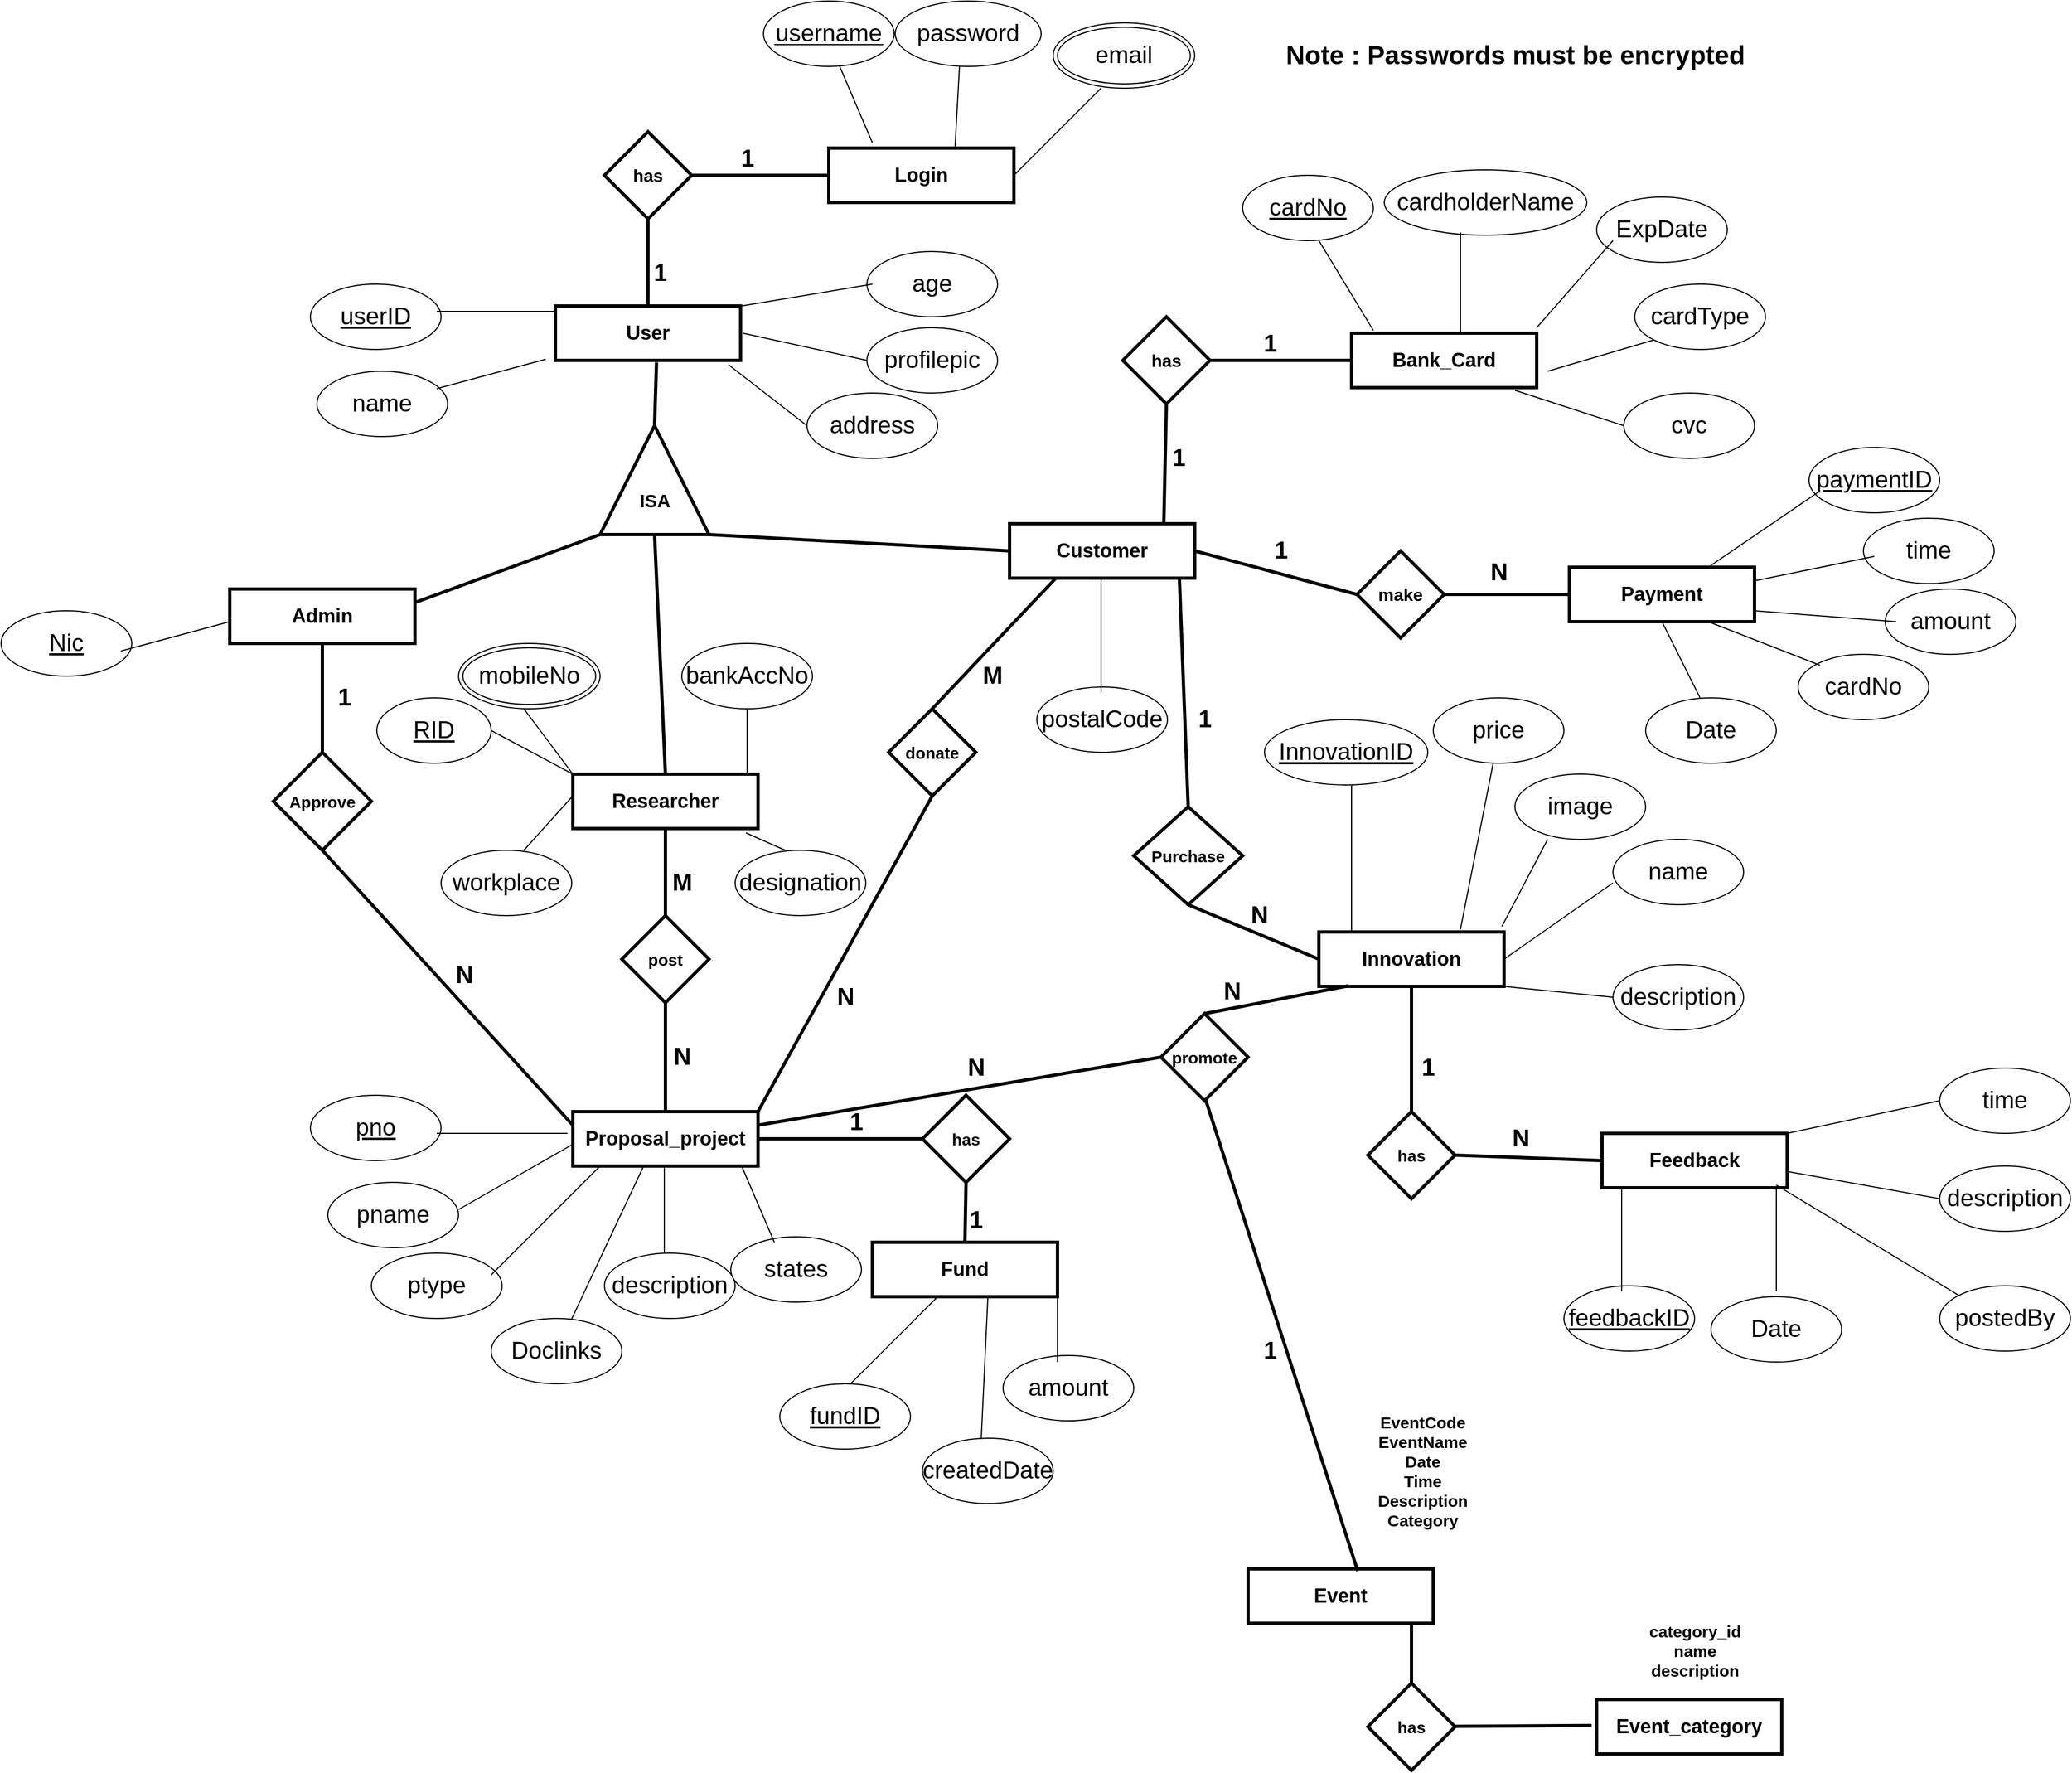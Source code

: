 <mxfile version="12.6.5" type="device"><diagram id="-uefdUEG903lTXg_dC0_" name="Page-1"><mxGraphModel dx="853" dy="493" grid="1" gridSize="10" guides="1" tooltips="1" connect="1" arrows="1" fold="1" page="1" pageScale="1" pageWidth="827" pageHeight="1169" math="0" shadow="0"><root><mxCell id="0"/><mxCell id="1" parent="0"/><mxCell id="AMcWIWnhej6gebZf9LP_-1" value="&lt;b&gt;&lt;font style=&quot;font-size: 18px&quot;&gt;Admin&lt;/font&gt;&lt;/b&gt;" style="rounded=0;whiteSpace=wrap;html=1;strokeWidth=3;" parent="1" vertex="1"><mxGeometry x="340" y="990" width="170" height="50" as="geometry"/></mxCell><mxCell id="AMcWIWnhej6gebZf9LP_-2" value="&lt;b&gt;&lt;font style=&quot;font-size: 18px&quot;&gt;Researcher&lt;/font&gt;&lt;/b&gt;" style="rounded=0;whiteSpace=wrap;html=1;strokeWidth=3;" parent="1" vertex="1"><mxGeometry x="655" y="1160" width="170" height="50" as="geometry"/></mxCell><mxCell id="AMcWIWnhej6gebZf9LP_-3" value="&lt;b&gt;&lt;font style=&quot;font-size: 18px&quot;&gt;Customer&lt;/font&gt;&lt;/b&gt;" style="rounded=0;whiteSpace=wrap;html=1;strokeWidth=3;" parent="1" vertex="1"><mxGeometry x="1056" y="930" width="170" height="50" as="geometry"/></mxCell><mxCell id="AMcWIWnhej6gebZf9LP_-4" value="&lt;b&gt;&lt;font style=&quot;font-size: 18px&quot;&gt;Payment&lt;/font&gt;&lt;/b&gt;" style="rounded=0;whiteSpace=wrap;html=1;strokeWidth=3;" parent="1" vertex="1"><mxGeometry x="1570" y="970" width="170" height="50" as="geometry"/></mxCell><mxCell id="AMcWIWnhej6gebZf9LP_-5" value="&lt;span style=&quot;font-size: 18px&quot;&gt;&lt;b&gt;Fund&lt;/b&gt;&lt;/span&gt;" style="rounded=0;whiteSpace=wrap;html=1;strokeWidth=3;" parent="1" vertex="1"><mxGeometry x="930" y="1590" width="170" height="50" as="geometry"/></mxCell><mxCell id="AMcWIWnhej6gebZf9LP_-6" value="&lt;span style=&quot;font-size: 18px&quot;&gt;&lt;b&gt;User&lt;/b&gt;&lt;/span&gt;" style="rounded=0;whiteSpace=wrap;html=1;strokeWidth=3;" parent="1" vertex="1"><mxGeometry x="639" y="730" width="170" height="50" as="geometry"/></mxCell><mxCell id="AMcWIWnhej6gebZf9LP_-7" value="&lt;span style=&quot;font-size: 18px&quot;&gt;&lt;b&gt;Login&lt;/b&gt;&lt;/span&gt;" style="rounded=0;whiteSpace=wrap;html=1;strokeWidth=3;" parent="1" vertex="1"><mxGeometry x="890" y="585" width="170" height="50" as="geometry"/></mxCell><mxCell id="AMcWIWnhej6gebZf9LP_-8" value="&lt;b&gt;&lt;font style=&quot;font-size: 18px&quot;&gt;Proposal_project&lt;/font&gt;&lt;/b&gt;" style="rounded=0;whiteSpace=wrap;html=1;strokeWidth=3;" parent="1" vertex="1"><mxGeometry x="655" y="1470" width="170" height="50" as="geometry"/></mxCell><mxCell id="AMcWIWnhej6gebZf9LP_-12" value="&lt;b&gt;&lt;font style=&quot;font-size: 18px&quot;&gt;Feedback&lt;/font&gt;&lt;/b&gt;" style="rounded=0;whiteSpace=wrap;html=1;strokeWidth=3;" parent="1" vertex="1"><mxGeometry x="1600" y="1490" width="170" height="50" as="geometry"/></mxCell><mxCell id="AMcWIWnhej6gebZf9LP_-13" value="&lt;span style=&quot;font-size: 18px&quot;&gt;&lt;b&gt;Bank_Card&lt;/b&gt;&lt;/span&gt;" style="rounded=0;whiteSpace=wrap;html=1;strokeWidth=3;" parent="1" vertex="1"><mxGeometry x="1370" y="755" width="170" height="50" as="geometry"/></mxCell><mxCell id="AMcWIWnhej6gebZf9LP_-15" value="" style="triangle;whiteSpace=wrap;html=1;strokeWidth=3;rotation=-90;" parent="1" vertex="1"><mxGeometry x="680" y="840" width="100" height="100" as="geometry"/></mxCell><mxCell id="AMcWIWnhej6gebZf9LP_-16" value="&lt;b&gt;&lt;font style=&quot;font-size: 17px&quot;&gt;ISA&lt;/font&gt;&lt;/b&gt;" style="text;html=1;align=center;verticalAlign=middle;resizable=0;points=[];autosize=1;" parent="1" vertex="1"><mxGeometry x="710" y="900" width="40" height="20" as="geometry"/></mxCell><mxCell id="AMcWIWnhej6gebZf9LP_-17" value="" style="endArrow=none;html=1;strokeWidth=3;entryX=0;entryY=0.5;entryDx=0;entryDy=0;exitX=0.5;exitY=0;exitDx=0;exitDy=0;" parent="1" source="AMcWIWnhej6gebZf9LP_-2" target="AMcWIWnhej6gebZf9LP_-15" edge="1"><mxGeometry width="50" height="50" relative="1" as="geometry"><mxPoint x="730" y="1030" as="sourcePoint"/><mxPoint x="750" y="960" as="targetPoint"/></mxGeometry></mxCell><mxCell id="AMcWIWnhej6gebZf9LP_-19" value="" style="endArrow=none;html=1;strokeWidth=3;exitX=1;exitY=0.25;exitDx=0;exitDy=0;" parent="1" source="AMcWIWnhej6gebZf9LP_-1" edge="1"><mxGeometry width="50" height="50" relative="1" as="geometry"><mxPoint x="630" y="990" as="sourcePoint"/><mxPoint x="680" y="940" as="targetPoint"/></mxGeometry></mxCell><mxCell id="AMcWIWnhej6gebZf9LP_-20" value="" style="endArrow=none;html=1;strokeWidth=3;entryX=0;entryY=0.5;entryDx=0;entryDy=0;" parent="1" target="AMcWIWnhej6gebZf9LP_-3" edge="1"><mxGeometry width="50" height="50" relative="1" as="geometry"><mxPoint x="780" y="940" as="sourcePoint"/><mxPoint x="830" y="930" as="targetPoint"/></mxGeometry></mxCell><mxCell id="AMcWIWnhej6gebZf9LP_-21" value="" style="endArrow=none;html=1;strokeWidth=3;entryX=0.546;entryY=1.036;entryDx=0;entryDy=0;entryPerimeter=0;exitX=1;exitY=0.5;exitDx=0;exitDy=0;" parent="1" source="AMcWIWnhej6gebZf9LP_-15" target="AMcWIWnhej6gebZf9LP_-6" edge="1"><mxGeometry width="50" height="50" relative="1" as="geometry"><mxPoint x="710" y="840" as="sourcePoint"/><mxPoint x="760" y="790" as="targetPoint"/></mxGeometry></mxCell><mxCell id="AMcWIWnhej6gebZf9LP_-22" value="&lt;b&gt;&lt;font style=&quot;font-size: 16px&quot;&gt;has&lt;/font&gt;&lt;/b&gt;" style="rhombus;whiteSpace=wrap;html=1;strokeWidth=3;" parent="1" vertex="1"><mxGeometry x="684" y="570" width="80" height="80" as="geometry"/></mxCell><mxCell id="AMcWIWnhej6gebZf9LP_-23" value="" style="endArrow=none;html=1;strokeWidth=3;entryX=0.5;entryY=1;entryDx=0;entryDy=0;exitX=0.5;exitY=0;exitDx=0;exitDy=0;" parent="1" source="AMcWIWnhej6gebZf9LP_-6" target="AMcWIWnhej6gebZf9LP_-22" edge="1"><mxGeometry width="50" height="50" relative="1" as="geometry"><mxPoint x="724" y="720" as="sourcePoint"/><mxPoint x="890" y="740" as="targetPoint"/></mxGeometry></mxCell><mxCell id="AMcWIWnhej6gebZf9LP_-24" value="" style="endArrow=none;html=1;strokeWidth=3;exitX=1;exitY=0.5;exitDx=0;exitDy=0;" parent="1" source="AMcWIWnhej6gebZf9LP_-22" target="AMcWIWnhej6gebZf9LP_-7" edge="1"><mxGeometry width="50" height="50" relative="1" as="geometry"><mxPoint x="1030" y="770" as="sourcePoint"/><mxPoint x="1080" y="720" as="targetPoint"/></mxGeometry></mxCell><mxCell id="AMcWIWnhej6gebZf9LP_-25" value="&lt;b&gt;&lt;font style=&quot;font-size: 15px&quot;&gt;post&lt;/font&gt;&lt;/b&gt;" style="rhombus;whiteSpace=wrap;html=1;strokeWidth=3;" parent="1" vertex="1"><mxGeometry x="700" y="1290" width="80" height="80" as="geometry"/></mxCell><mxCell id="AMcWIWnhej6gebZf9LP_-26" value="" style="endArrow=none;html=1;strokeWidth=3;entryX=0.5;entryY=1;entryDx=0;entryDy=0;exitX=0.5;exitY=0;exitDx=0;exitDy=0;" parent="1" source="AMcWIWnhej6gebZf9LP_-25" target="AMcWIWnhej6gebZf9LP_-2" edge="1"><mxGeometry width="50" height="50" relative="1" as="geometry"><mxPoint x="726" y="1165" as="sourcePoint"/><mxPoint x="776" y="1115" as="targetPoint"/></mxGeometry></mxCell><mxCell id="AMcWIWnhej6gebZf9LP_-27" value="" style="endArrow=none;html=1;strokeWidth=3;exitX=0.5;exitY=0;exitDx=0;exitDy=0;entryX=0.5;entryY=1;entryDx=0;entryDy=0;" parent="1" source="AMcWIWnhej6gebZf9LP_-8" target="AMcWIWnhej6gebZf9LP_-25" edge="1"><mxGeometry width="50" height="50" relative="1" as="geometry"><mxPoint x="976" y="1210" as="sourcePoint"/><mxPoint x="990" y="1290" as="targetPoint"/></mxGeometry></mxCell><mxCell id="AMcWIWnhej6gebZf9LP_-30" value="&lt;b&gt;&lt;font style=&quot;font-size: 15px&quot;&gt;Approve&lt;/font&gt;&lt;/b&gt;" style="rhombus;whiteSpace=wrap;html=1;strokeWidth=3;" parent="1" vertex="1"><mxGeometry x="380" y="1140" width="90" height="90" as="geometry"/></mxCell><mxCell id="AMcWIWnhej6gebZf9LP_-32" value="" style="endArrow=none;html=1;strokeWidth=3;entryX=0.5;entryY=1;entryDx=0;entryDy=0;exitX=0.5;exitY=0;exitDx=0;exitDy=0;" parent="1" source="AMcWIWnhej6gebZf9LP_-30" target="AMcWIWnhej6gebZf9LP_-1" edge="1"><mxGeometry width="50" height="50" relative="1" as="geometry"><mxPoint x="490" y="1080" as="sourcePoint"/><mxPoint x="540" y="1030" as="targetPoint"/></mxGeometry></mxCell><mxCell id="AMcWIWnhej6gebZf9LP_-34" value="&lt;b&gt;&lt;font style=&quot;font-size: 15px&quot;&gt;has&lt;/font&gt;&lt;/b&gt;" style="rhombus;whiteSpace=wrap;html=1;strokeWidth=3;" parent="1" vertex="1"><mxGeometry x="976" y="1455" width="80" height="80" as="geometry"/></mxCell><mxCell id="AMcWIWnhej6gebZf9LP_-35" value="" style="endArrow=none;html=1;strokeWidth=3;exitX=0;exitY=0.5;exitDx=0;exitDy=0;entryX=1;entryY=0.5;entryDx=0;entryDy=0;" parent="1" source="AMcWIWnhej6gebZf9LP_-34" target="AMcWIWnhej6gebZf9LP_-8" edge="1"><mxGeometry width="50" height="50" relative="1" as="geometry"><mxPoint x="965" y="1440" as="sourcePoint"/><mxPoint x="1015" y="1390" as="targetPoint"/></mxGeometry></mxCell><mxCell id="AMcWIWnhej6gebZf9LP_-36" value="" style="endArrow=none;html=1;strokeWidth=3;entryX=0.5;entryY=1;entryDx=0;entryDy=0;exitX=0.5;exitY=0;exitDx=0;exitDy=0;" parent="1" source="AMcWIWnhej6gebZf9LP_-5" target="AMcWIWnhej6gebZf9LP_-34" edge="1"><mxGeometry width="50" height="50" relative="1" as="geometry"><mxPoint x="985" y="1580" as="sourcePoint"/><mxPoint x="1035" y="1530" as="targetPoint"/></mxGeometry></mxCell><mxCell id="AMcWIWnhej6gebZf9LP_-40" value="&lt;b&gt;&lt;font style=&quot;font-size: 15px&quot;&gt;Purchase&lt;/font&gt;&lt;/b&gt;" style="rhombus;whiteSpace=wrap;html=1;strokeWidth=3;" parent="1" vertex="1"><mxGeometry x="1170" y="1190" width="100" height="90" as="geometry"/></mxCell><mxCell id="AMcWIWnhej6gebZf9LP_-42" value="" style="endArrow=none;html=1;strokeWidth=3;exitX=0.917;exitY=0.991;exitDx=0;exitDy=0;entryX=0.5;entryY=0;entryDx=0;entryDy=0;exitPerimeter=0;" parent="1" source="AMcWIWnhej6gebZf9LP_-3" target="AMcWIWnhej6gebZf9LP_-40" edge="1"><mxGeometry width="50" height="50" relative="1" as="geometry"><mxPoint x="1270" y="1130" as="sourcePoint"/><mxPoint x="1320" y="1080" as="targetPoint"/></mxGeometry></mxCell><mxCell id="AMcWIWnhej6gebZf9LP_-43" value="" style="endArrow=none;html=1;strokeWidth=3;entryX=0.5;entryY=1;entryDx=0;entryDy=0;exitX=0;exitY=0.5;exitDx=0;exitDy=0;" parent="1" source="AMcWIWnhej6gebZf9LP_-48" target="AMcWIWnhej6gebZf9LP_-40" edge="1"><mxGeometry width="50" height="50" relative="1" as="geometry"><mxPoint x="1420" y="1310" as="sourcePoint"/><mxPoint x="1300" y="1170" as="targetPoint"/></mxGeometry></mxCell><mxCell id="AMcWIWnhej6gebZf9LP_-44" value="&lt;b&gt;&lt;font style=&quot;font-size: 16px&quot;&gt;make&lt;/font&gt;&lt;/b&gt;" style="rhombus;whiteSpace=wrap;html=1;strokeWidth=3;" parent="1" vertex="1"><mxGeometry x="1375" y="955" width="80" height="80" as="geometry"/></mxCell><mxCell id="AMcWIWnhej6gebZf9LP_-45" value="" style="endArrow=none;html=1;strokeWidth=3;exitX=1;exitY=0.5;exitDx=0;exitDy=0;entryX=0;entryY=0.5;entryDx=0;entryDy=0;" parent="1" source="AMcWIWnhej6gebZf9LP_-3" target="AMcWIWnhej6gebZf9LP_-44" edge="1"><mxGeometry width="50" height="50" relative="1" as="geometry"><mxPoint x="1230" y="1020" as="sourcePoint"/><mxPoint x="1370" y="995" as="targetPoint"/></mxGeometry></mxCell><mxCell id="AMcWIWnhej6gebZf9LP_-46" value="" style="endArrow=none;html=1;strokeWidth=3;exitX=1;exitY=0.5;exitDx=0;exitDy=0;entryX=0;entryY=0.5;entryDx=0;entryDy=0;" parent="1" source="AMcWIWnhej6gebZf9LP_-44" target="AMcWIWnhej6gebZf9LP_-4" edge="1"><mxGeometry width="50" height="50" relative="1" as="geometry"><mxPoint x="1520" y="1020" as="sourcePoint"/><mxPoint x="1570" y="970" as="targetPoint"/></mxGeometry></mxCell><mxCell id="AMcWIWnhej6gebZf9LP_-48" value="&lt;b&gt;&lt;font style=&quot;font-size: 18px&quot;&gt;Innovation&lt;/font&gt;&lt;/b&gt;" style="rounded=0;whiteSpace=wrap;html=1;strokeWidth=3;" parent="1" vertex="1"><mxGeometry x="1340" y="1305" width="170" height="50" as="geometry"/></mxCell><mxCell id="AMcWIWnhej6gebZf9LP_-50" value="&lt;b&gt;&lt;font style=&quot;font-size: 15px&quot;&gt;donate&lt;/font&gt;&lt;/b&gt;" style="rhombus;whiteSpace=wrap;html=1;strokeWidth=3;" parent="1" vertex="1"><mxGeometry x="945" y="1100" width="80" height="80" as="geometry"/></mxCell><mxCell id="AMcWIWnhej6gebZf9LP_-51" value="" style="endArrow=none;html=1;strokeWidth=3;exitX=0.5;exitY=0;exitDx=0;exitDy=0;entryX=0.25;entryY=1;entryDx=0;entryDy=0;" parent="1" source="AMcWIWnhej6gebZf9LP_-50" target="AMcWIWnhej6gebZf9LP_-3" edge="1"><mxGeometry width="50" height="50" relative="1" as="geometry"><mxPoint x="1030" y="1060" as="sourcePoint"/><mxPoint x="1080" y="1010" as="targetPoint"/></mxGeometry></mxCell><mxCell id="AMcWIWnhej6gebZf9LP_-52" value="" style="endArrow=none;html=1;strokeWidth=3;exitX=0.5;exitY=1;exitDx=0;exitDy=0;entryX=0;entryY=0.25;entryDx=0;entryDy=0;" parent="1" source="AMcWIWnhej6gebZf9LP_-30" target="AMcWIWnhej6gebZf9LP_-8" edge="1"><mxGeometry width="50" height="50" relative="1" as="geometry"><mxPoint x="480" y="1480" as="sourcePoint"/><mxPoint x="530" y="1430" as="targetPoint"/></mxGeometry></mxCell><mxCell id="AMcWIWnhej6gebZf9LP_-53" value="" style="endArrow=none;html=1;strokeWidth=3;entryX=0.5;entryY=1;entryDx=0;entryDy=0;exitX=1;exitY=0;exitDx=0;exitDy=0;" parent="1" source="AMcWIWnhej6gebZf9LP_-8" target="AMcWIWnhej6gebZf9LP_-50" edge="1"><mxGeometry width="50" height="50" relative="1" as="geometry"><mxPoint x="920" y="1340" as="sourcePoint"/><mxPoint x="970" y="1290" as="targetPoint"/></mxGeometry></mxCell><mxCell id="AMcWIWnhej6gebZf9LP_-54" value="&lt;b&gt;&lt;font style=&quot;font-size: 15px&quot;&gt;has&lt;/font&gt;&lt;/b&gt;" style="rhombus;whiteSpace=wrap;html=1;strokeWidth=3;" parent="1" vertex="1"><mxGeometry x="1385" y="1470" width="80" height="80" as="geometry"/></mxCell><mxCell id="AMcWIWnhej6gebZf9LP_-55" value="" style="endArrow=none;html=1;strokeWidth=3;entryX=0.5;entryY=1;entryDx=0;entryDy=0;exitX=0.5;exitY=0;exitDx=0;exitDy=0;" parent="1" source="AMcWIWnhej6gebZf9LP_-54" target="AMcWIWnhej6gebZf9LP_-48" edge="1"><mxGeometry width="50" height="50" relative="1" as="geometry"><mxPoint x="1370" y="1450" as="sourcePoint"/><mxPoint x="1420" y="1400" as="targetPoint"/></mxGeometry></mxCell><mxCell id="AMcWIWnhej6gebZf9LP_-56" value="" style="endArrow=none;html=1;strokeWidth=3;exitX=1;exitY=0.5;exitDx=0;exitDy=0;entryX=0;entryY=0.5;entryDx=0;entryDy=0;" parent="1" source="AMcWIWnhej6gebZf9LP_-54" target="AMcWIWnhej6gebZf9LP_-12" edge="1"><mxGeometry width="50" height="50" relative="1" as="geometry"><mxPoint x="1520" y="1530" as="sourcePoint"/><mxPoint x="1570" y="1480" as="targetPoint"/></mxGeometry></mxCell><mxCell id="AMcWIWnhej6gebZf9LP_-57" value="&lt;b&gt;&lt;font style=&quot;font-size: 16px&quot;&gt;has&lt;/font&gt;&lt;/b&gt;" style="rhombus;whiteSpace=wrap;html=1;strokeWidth=3;" parent="1" vertex="1"><mxGeometry x="1160" y="740" width="80" height="80" as="geometry"/></mxCell><mxCell id="AMcWIWnhej6gebZf9LP_-58" value="" style="endArrow=none;html=1;strokeWidth=3;exitX=0.833;exitY=-0.017;exitDx=0;exitDy=0;entryX=0.5;entryY=1;entryDx=0;entryDy=0;exitPerimeter=0;" parent="1" source="AMcWIWnhej6gebZf9LP_-3" target="AMcWIWnhej6gebZf9LP_-57" edge="1"><mxGeometry width="50" height="50" relative="1" as="geometry"><mxPoint x="1230" y="890" as="sourcePoint"/><mxPoint x="1290" y="830" as="targetPoint"/></mxGeometry></mxCell><mxCell id="AMcWIWnhej6gebZf9LP_-59" value="" style="endArrow=none;html=1;strokeWidth=3;exitX=1;exitY=0.5;exitDx=0;exitDy=0;entryX=0;entryY=0.5;entryDx=0;entryDy=0;" parent="1" source="AMcWIWnhej6gebZf9LP_-57" target="AMcWIWnhej6gebZf9LP_-13" edge="1"><mxGeometry width="50" height="50" relative="1" as="geometry"><mxPoint x="1330" y="790" as="sourcePoint"/><mxPoint x="1380" y="740" as="targetPoint"/></mxGeometry></mxCell><mxCell id="AMcWIWnhej6gebZf9LP_-63" value="&lt;b&gt;&lt;font style=&quot;font-size: 22px&quot;&gt;M&lt;/font&gt;&lt;/b&gt;" style="text;html=1;align=center;verticalAlign=middle;resizable=0;points=[];autosize=1;" parent="1" vertex="1"><mxGeometry x="740" y="1250" width="30" height="20" as="geometry"/></mxCell><mxCell id="AMcWIWnhej6gebZf9LP_-64" value="&lt;b&gt;&lt;font style=&quot;font-size: 22px&quot;&gt;N&lt;/font&gt;&lt;/b&gt;" style="text;html=1;align=center;verticalAlign=middle;resizable=0;points=[];autosize=1;" parent="1" vertex="1"><mxGeometry x="740" y="1410" width="30" height="20" as="geometry"/></mxCell><mxCell id="AMcWIWnhej6gebZf9LP_-65" value="&lt;b&gt;&lt;font style=&quot;font-size: 22px&quot;&gt;N&lt;/font&gt;&lt;/b&gt;" style="text;html=1;align=center;verticalAlign=middle;resizable=0;points=[];autosize=1;" parent="1" vertex="1"><mxGeometry x="890" y="1355" width="30" height="20" as="geometry"/></mxCell><mxCell id="AMcWIWnhej6gebZf9LP_-66" value="&lt;b&gt;&lt;font style=&quot;font-size: 22px&quot;&gt;M&lt;/font&gt;&lt;/b&gt;" style="text;html=1;align=center;verticalAlign=middle;resizable=0;points=[];autosize=1;" parent="1" vertex="1"><mxGeometry x="1025" y="1060" width="30" height="20" as="geometry"/></mxCell><mxCell id="AMcWIWnhej6gebZf9LP_-67" value="&lt;b&gt;&lt;font style=&quot;font-size: 22px&quot;&gt;1&lt;/font&gt;&lt;/b&gt;" style="text;html=1;align=center;verticalAlign=middle;resizable=0;points=[];autosize=1;" parent="1" vertex="1"><mxGeometry x="900" y="1470" width="30" height="20" as="geometry"/></mxCell><mxCell id="AMcWIWnhej6gebZf9LP_-68" value="&lt;b&gt;&lt;font style=&quot;font-size: 22px&quot;&gt;1&lt;/font&gt;&lt;/b&gt;" style="text;html=1;align=center;verticalAlign=middle;resizable=0;points=[];autosize=1;" parent="1" vertex="1"><mxGeometry x="1010" y="1560" width="30" height="20" as="geometry"/></mxCell><mxCell id="AMcWIWnhej6gebZf9LP_-69" value="&lt;b&gt;&lt;font style=&quot;font-size: 22px&quot;&gt;1&lt;/font&gt;&lt;/b&gt;" style="text;html=1;align=center;verticalAlign=middle;resizable=0;points=[];autosize=1;" parent="1" vertex="1"><mxGeometry x="1220" y="1100" width="30" height="20" as="geometry"/></mxCell><mxCell id="AMcWIWnhej6gebZf9LP_-70" value="&lt;b&gt;&lt;font style=&quot;font-size: 22px&quot;&gt;N&lt;/font&gt;&lt;/b&gt;" style="text;html=1;align=center;verticalAlign=middle;resizable=0;points=[];autosize=1;" parent="1" vertex="1"><mxGeometry x="1270" y="1280" width="30" height="20" as="geometry"/></mxCell><mxCell id="AMcWIWnhej6gebZf9LP_-73" value="&lt;b&gt;&lt;font style=&quot;font-size: 22px&quot;&gt;1&lt;/font&gt;&lt;/b&gt;" style="text;html=1;align=center;verticalAlign=middle;resizable=0;points=[];autosize=1;" parent="1" vertex="1"><mxGeometry x="1425" y="1420" width="30" height="20" as="geometry"/></mxCell><mxCell id="AMcWIWnhej6gebZf9LP_-75" value="&lt;b&gt;&lt;font style=&quot;font-size: 22px&quot;&gt;N&lt;/font&gt;&lt;/b&gt;" style="text;html=1;align=center;verticalAlign=middle;resizable=0;points=[];autosize=1;" parent="1" vertex="1"><mxGeometry x="1510" y="1485" width="30" height="20" as="geometry"/></mxCell><mxCell id="AMcWIWnhej6gebZf9LP_-77" value="&lt;b&gt;&lt;font style=&quot;font-size: 22px&quot;&gt;1&lt;/font&gt;&lt;/b&gt;" style="text;html=1;align=center;verticalAlign=middle;resizable=0;points=[];autosize=1;" parent="1" vertex="1"><mxGeometry x="1290" y="945" width="30" height="20" as="geometry"/></mxCell><mxCell id="AMcWIWnhej6gebZf9LP_-79" value="&lt;b&gt;&lt;font style=&quot;font-size: 22px&quot;&gt;N&lt;/font&gt;&lt;/b&gt;" style="text;html=1;align=center;verticalAlign=middle;resizable=0;points=[];autosize=1;" parent="1" vertex="1"><mxGeometry x="1490" y="965" width="30" height="20" as="geometry"/></mxCell><mxCell id="AMcWIWnhej6gebZf9LP_-80" value="&lt;b&gt;&lt;font style=&quot;font-size: 22px&quot;&gt;1&lt;/font&gt;&lt;/b&gt;" style="text;html=1;align=center;verticalAlign=middle;resizable=0;points=[];autosize=1;" parent="1" vertex="1"><mxGeometry x="720" y="690" width="30" height="20" as="geometry"/></mxCell><mxCell id="AMcWIWnhej6gebZf9LP_-82" value="&lt;b&gt;&lt;font style=&quot;font-size: 22px&quot;&gt;1&lt;/font&gt;&lt;/b&gt;" style="text;html=1;align=center;verticalAlign=middle;resizable=0;points=[];autosize=1;" parent="1" vertex="1"><mxGeometry x="800" y="585" width="30" height="20" as="geometry"/></mxCell><mxCell id="AMcWIWnhej6gebZf9LP_-83" value="&lt;b&gt;&lt;font style=&quot;font-size: 22px&quot;&gt;1&lt;/font&gt;&lt;/b&gt;" style="text;html=1;align=center;verticalAlign=middle;resizable=0;points=[];autosize=1;" parent="1" vertex="1"><mxGeometry x="1196" y="860" width="30" height="20" as="geometry"/></mxCell><mxCell id="AMcWIWnhej6gebZf9LP_-84" value="&lt;b&gt;&lt;font style=&quot;font-size: 22px&quot;&gt;1&lt;/font&gt;&lt;/b&gt;" style="text;html=1;align=center;verticalAlign=middle;resizable=0;points=[];autosize=1;" parent="1" vertex="1"><mxGeometry x="1280" y="755" width="30" height="20" as="geometry"/></mxCell><mxCell id="AMcWIWnhej6gebZf9LP_-85" value="&lt;b&gt;&lt;font style=&quot;font-size: 22px&quot;&gt;1&lt;/font&gt;&lt;/b&gt;" style="text;html=1;align=center;verticalAlign=middle;resizable=0;points=[];autosize=1;" parent="1" vertex="1"><mxGeometry x="430" y="1080" width="30" height="20" as="geometry"/></mxCell><mxCell id="AMcWIWnhej6gebZf9LP_-87" value="&lt;b&gt;&lt;font style=&quot;font-size: 22px&quot;&gt;N&lt;/font&gt;&lt;/b&gt;" style="text;html=1;align=center;verticalAlign=middle;resizable=0;points=[];autosize=1;" parent="1" vertex="1"><mxGeometry x="540" y="1335" width="30" height="20" as="geometry"/></mxCell><mxCell id="z3CwMstTj98qo6r69FeD-1" value="&lt;b&gt;&lt;font style=&quot;font-size: 24px&quot;&gt;Note : Passwords must be encrypted&lt;/font&gt;&lt;/b&gt;" style="text;html=1;align=center;verticalAlign=middle;resizable=0;points=[];autosize=1;" parent="1" vertex="1"><mxGeometry x="1300" y="490" width="440" height="20" as="geometry"/></mxCell><mxCell id="kryncJh5Fpd2JhN3XMCy-2" value="&lt;font style=&quot;font-size: 22px&quot;&gt;username&lt;/font&gt;" style="ellipse;whiteSpace=wrap;html=1;" parent="1" vertex="1"><mxGeometry x="830" y="450" width="120" height="60" as="geometry"/></mxCell><mxCell id="kryncJh5Fpd2JhN3XMCy-4" value="&lt;font style=&quot;font-size: 22px&quot;&gt;password&lt;/font&gt;" style="ellipse;whiteSpace=wrap;html=1;direction=south;" parent="1" vertex="1"><mxGeometry x="951" y="450" width="134" height="60" as="geometry"/></mxCell><mxCell id="kryncJh5Fpd2JhN3XMCy-6" value="&lt;font style=&quot;font-size: 22px&quot;&gt;email&lt;/font&gt;" style="ellipse;shape=doubleEllipse;whiteSpace=wrap;html=1;" parent="1" vertex="1"><mxGeometry x="1096" y="470" width="130" height="60" as="geometry"/></mxCell><mxCell id="kryncJh5Fpd2JhN3XMCy-7" value="" style="endArrow=none;html=1;" parent="1" edge="1"><mxGeometry width="50" height="50" relative="1" as="geometry"><mxPoint x="1060" y="610" as="sourcePoint"/><mxPoint x="1140" y="530" as="targetPoint"/></mxGeometry></mxCell><mxCell id="kryncJh5Fpd2JhN3XMCy-8" value="" style="endArrow=none;html=1;exitX=0.682;exitY=-0.02;exitDx=0;exitDy=0;exitPerimeter=0;" parent="1" source="AMcWIWnhej6gebZf9LP_-7" edge="1"><mxGeometry width="50" height="50" relative="1" as="geometry"><mxPoint x="990" y="585" as="sourcePoint"/><mxPoint x="1010" y="510" as="targetPoint"/></mxGeometry></mxCell><mxCell id="kryncJh5Fpd2JhN3XMCy-9" value="" style="endArrow=none;html=1;" parent="1" edge="1"><mxGeometry width="50" height="50" relative="1" as="geometry"><mxPoint x="930" y="580" as="sourcePoint"/><mxPoint x="900" y="510" as="targetPoint"/></mxGeometry></mxCell><mxCell id="kryncJh5Fpd2JhN3XMCy-10" value="&lt;font style=&quot;font-size: 22px&quot;&gt;&lt;u&gt;cardNo&lt;/u&gt;&lt;/font&gt;" style="ellipse;whiteSpace=wrap;html=1;" parent="1" vertex="1"><mxGeometry x="1270" y="610" width="120" height="60" as="geometry"/></mxCell><mxCell id="kryncJh5Fpd2JhN3XMCy-11" value="&lt;font style=&quot;font-size: 22px&quot;&gt;cardholderName&lt;/font&gt;" style="ellipse;whiteSpace=wrap;html=1;" parent="1" vertex="1"><mxGeometry x="1400" y="605" width="186" height="60" as="geometry"/></mxCell><mxCell id="kryncJh5Fpd2JhN3XMCy-12" value="&lt;font style=&quot;font-size: 22px&quot;&gt;cardType&lt;/font&gt;" style="ellipse;whiteSpace=wrap;html=1;" parent="1" vertex="1"><mxGeometry x="1630" y="710" width="120" height="60" as="geometry"/></mxCell><mxCell id="kryncJh5Fpd2JhN3XMCy-13" value="&lt;font style=&quot;font-size: 22px&quot;&gt;cvc&lt;/font&gt;" style="ellipse;whiteSpace=wrap;html=1;" parent="1" vertex="1"><mxGeometry x="1620" y="810" width="120" height="60" as="geometry"/></mxCell><mxCell id="kryncJh5Fpd2JhN3XMCy-14" value="&lt;font style=&quot;font-size: 22px&quot;&gt;ExpDate&lt;/font&gt;" style="ellipse;whiteSpace=wrap;html=1;" parent="1" vertex="1"><mxGeometry x="1595" y="630" width="120" height="60" as="geometry"/></mxCell><mxCell id="kryncJh5Fpd2JhN3XMCy-15" value="" style="endArrow=none;html=1;" parent="1" edge="1"><mxGeometry width="50" height="50" relative="1" as="geometry"><mxPoint x="1390" y="752.5" as="sourcePoint"/><mxPoint x="1340" y="670" as="targetPoint"/></mxGeometry></mxCell><mxCell id="kryncJh5Fpd2JhN3XMCy-17" value="" style="endArrow=none;html=1;" parent="1" edge="1"><mxGeometry width="50" height="50" relative="1" as="geometry"><mxPoint x="1470" y="755" as="sourcePoint"/><mxPoint x="1470" y="662.5" as="targetPoint"/></mxGeometry></mxCell><mxCell id="kryncJh5Fpd2JhN3XMCy-18" value="" style="endArrow=none;html=1;exitX=0;exitY=0.5;exitDx=0;exitDy=0;" parent="1" source="kryncJh5Fpd2JhN3XMCy-13" edge="1"><mxGeometry width="50" height="50" relative="1" as="geometry"><mxPoint x="1520" y="900" as="sourcePoint"/><mxPoint x="1520" y="807.5" as="targetPoint"/></mxGeometry></mxCell><mxCell id="kryncJh5Fpd2JhN3XMCy-19" value="" style="endArrow=none;html=1;entryX=0;entryY=1;entryDx=0;entryDy=0;" parent="1" target="kryncJh5Fpd2JhN3XMCy-12" edge="1"><mxGeometry width="50" height="50" relative="1" as="geometry"><mxPoint x="1550" y="790" as="sourcePoint"/><mxPoint x="1620" y="810" as="targetPoint"/></mxGeometry></mxCell><mxCell id="kryncJh5Fpd2JhN3XMCy-21" value="" style="endArrow=none;html=1;" parent="1" edge="1"><mxGeometry width="50" height="50" relative="1" as="geometry"><mxPoint x="1540" y="750" as="sourcePoint"/><mxPoint x="1610" y="670" as="targetPoint"/></mxGeometry></mxCell><mxCell id="kryncJh5Fpd2JhN3XMCy-22" value="" style="endArrow=none;html=1;" parent="1" edge="1"><mxGeometry width="50" height="50" relative="1" as="geometry"><mxPoint x="840" y="490" as="sourcePoint"/><mxPoint x="940" y="490" as="targetPoint"/></mxGeometry></mxCell><mxCell id="kryncJh5Fpd2JhN3XMCy-25" value="&lt;font style=&quot;font-size: 22px&quot;&gt;&lt;u&gt;paymentID&lt;/u&gt;&lt;/font&gt;" style="ellipse;whiteSpace=wrap;html=1;" parent="1" vertex="1"><mxGeometry x="1790" y="860" width="120" height="60" as="geometry"/></mxCell><mxCell id="kryncJh5Fpd2JhN3XMCy-26" value="&lt;font style=&quot;font-size: 22px&quot;&gt;amount&lt;/font&gt;" style="ellipse;whiteSpace=wrap;html=1;" parent="1" vertex="1"><mxGeometry x="1860" y="990" width="120" height="60" as="geometry"/></mxCell><mxCell id="kryncJh5Fpd2JhN3XMCy-27" value="&lt;font style=&quot;font-size: 22px&quot;&gt;time&lt;/font&gt;" style="ellipse;whiteSpace=wrap;html=1;" parent="1" vertex="1"><mxGeometry x="1840" y="925" width="120" height="60" as="geometry"/></mxCell><mxCell id="kryncJh5Fpd2JhN3XMCy-28" value="&lt;font style=&quot;font-size: 22px&quot;&gt;Date&lt;/font&gt;" style="ellipse;whiteSpace=wrap;html=1;" parent="1" vertex="1"><mxGeometry x="1640" y="1090" width="120" height="60" as="geometry"/></mxCell><mxCell id="kryncJh5Fpd2JhN3XMCy-29" value="&lt;font style=&quot;font-size: 22px&quot;&gt;cardNo&lt;/font&gt;" style="ellipse;whiteSpace=wrap;html=1;" parent="1" vertex="1"><mxGeometry x="1780" y="1050" width="120" height="60" as="geometry"/></mxCell><mxCell id="kryncJh5Fpd2JhN3XMCy-30" value="" style="endArrow=none;html=1;exitX=0.75;exitY=0;exitDx=0;exitDy=0;" parent="1" source="AMcWIWnhej6gebZf9LP_-4" edge="1"><mxGeometry width="50" height="50" relative="1" as="geometry"><mxPoint x="1840" y="1001.25" as="sourcePoint"/><mxPoint x="1800" y="900" as="targetPoint"/></mxGeometry></mxCell><mxCell id="kryncJh5Fpd2JhN3XMCy-31" value="" style="endArrow=none;html=1;exitX=1;exitY=0.25;exitDx=0;exitDy=0;" parent="1" source="AMcWIWnhej6gebZf9LP_-4" edge="1"><mxGeometry width="50" height="50" relative="1" as="geometry"><mxPoint x="1760" y="1002.5" as="sourcePoint"/><mxPoint x="1850" y="960" as="targetPoint"/></mxGeometry></mxCell><mxCell id="kryncJh5Fpd2JhN3XMCy-32" value="" style="endArrow=none;html=1;exitX=1;exitY=0.8;exitDx=0;exitDy=0;exitPerimeter=0;" parent="1" source="AMcWIWnhej6gebZf9LP_-4" edge="1"><mxGeometry width="50" height="50" relative="1" as="geometry"><mxPoint x="1750" y="1020" as="sourcePoint"/><mxPoint x="1870" y="1020" as="targetPoint"/></mxGeometry></mxCell><mxCell id="kryncJh5Fpd2JhN3XMCy-33" value="" style="endArrow=none;html=1;exitX=0.75;exitY=1;exitDx=0;exitDy=0;" parent="1" source="AMcWIWnhej6gebZf9LP_-4" edge="1"><mxGeometry width="50" height="50" relative="1" as="geometry"><mxPoint x="1730" y="1050" as="sourcePoint"/><mxPoint x="1800" y="1060" as="targetPoint"/></mxGeometry></mxCell><mxCell id="kryncJh5Fpd2JhN3XMCy-34" value="" style="endArrow=none;html=1;exitX=0.5;exitY=1;exitDx=0;exitDy=0;" parent="1" source="AMcWIWnhej6gebZf9LP_-4" edge="1"><mxGeometry width="50" height="50" relative="1" as="geometry"><mxPoint x="1640" y="1075" as="sourcePoint"/><mxPoint x="1690" y="1090" as="targetPoint"/></mxGeometry></mxCell><mxCell id="kryncJh5Fpd2JhN3XMCy-35" value="&lt;font style=&quot;font-size: 22px&quot;&gt;&lt;u&gt;userID&lt;/u&gt;&lt;/font&gt;" style="ellipse;whiteSpace=wrap;html=1;" parent="1" vertex="1"><mxGeometry x="414" y="710" width="120" height="60" as="geometry"/></mxCell><mxCell id="kryncJh5Fpd2JhN3XMCy-36" value="&lt;font style=&quot;font-size: 22px&quot;&gt;name&lt;/font&gt;" style="ellipse;whiteSpace=wrap;html=1;" parent="1" vertex="1"><mxGeometry x="420" y="790" width="120" height="60" as="geometry"/></mxCell><mxCell id="kryncJh5Fpd2JhN3XMCy-37" value="&lt;font style=&quot;font-size: 22px&quot;&gt;age&lt;/font&gt;" style="ellipse;whiteSpace=wrap;html=1;" parent="1" vertex="1"><mxGeometry x="925" y="680" width="120" height="60" as="geometry"/></mxCell><mxCell id="kryncJh5Fpd2JhN3XMCy-38" value="&lt;font style=&quot;font-size: 22px&quot;&gt;profilepic&lt;/font&gt;" style="ellipse;whiteSpace=wrap;html=1;" parent="1" vertex="1"><mxGeometry x="925" y="750" width="120" height="60" as="geometry"/></mxCell><mxCell id="kryncJh5Fpd2JhN3XMCy-39" value="&lt;font style=&quot;font-size: 22px&quot;&gt;address&lt;/font&gt;" style="ellipse;whiteSpace=wrap;html=1;" parent="1" vertex="1"><mxGeometry x="870" y="810" width="120" height="60" as="geometry"/></mxCell><mxCell id="kryncJh5Fpd2JhN3XMCy-42" value="" style="endArrow=none;html=1;" parent="1" edge="1"><mxGeometry width="50" height="50" relative="1" as="geometry"><mxPoint x="530" y="735" as="sourcePoint"/><mxPoint x="639" y="735" as="targetPoint"/></mxGeometry></mxCell><mxCell id="kryncJh5Fpd2JhN3XMCy-43" value="" style="endArrow=none;html=1;" parent="1" edge="1"><mxGeometry width="50" height="50" relative="1" as="geometry"><mxPoint x="530" y="806" as="sourcePoint"/><mxPoint x="630" y="779" as="targetPoint"/></mxGeometry></mxCell><mxCell id="kryncJh5Fpd2JhN3XMCy-44" value="" style="endArrow=none;html=1;" parent="1" edge="1"><mxGeometry width="50" height="50" relative="1" as="geometry"><mxPoint x="810" y="730" as="sourcePoint"/><mxPoint x="930" y="710" as="targetPoint"/></mxGeometry></mxCell><mxCell id="kryncJh5Fpd2JhN3XMCy-45" value="" style="endArrow=none;html=1;entryX=0;entryY=0.5;entryDx=0;entryDy=0;" parent="1" target="kryncJh5Fpd2JhN3XMCy-38" edge="1"><mxGeometry width="50" height="50" relative="1" as="geometry"><mxPoint x="811" y="755" as="sourcePoint"/><mxPoint x="920" y="755" as="targetPoint"/></mxGeometry></mxCell><mxCell id="kryncJh5Fpd2JhN3XMCy-46" value="" style="endArrow=none;html=1;exitX=0.935;exitY=1.08;exitDx=0;exitDy=0;exitPerimeter=0;entryX=0;entryY=0.5;entryDx=0;entryDy=0;" parent="1" source="AMcWIWnhej6gebZf9LP_-6" target="kryncJh5Fpd2JhN3XMCy-39" edge="1"><mxGeometry width="50" height="50" relative="1" as="geometry"><mxPoint x="809" y="800" as="sourcePoint"/><mxPoint x="860" y="820" as="targetPoint"/></mxGeometry></mxCell><mxCell id="kryncJh5Fpd2JhN3XMCy-47" value="&lt;span style=&quot;font-size: 22px&quot;&gt;&lt;u&gt;Nic&lt;/u&gt;&lt;/span&gt;" style="ellipse;whiteSpace=wrap;html=1;" parent="1" vertex="1"><mxGeometry x="130" y="1010" width="120" height="60" as="geometry"/></mxCell><mxCell id="kryncJh5Fpd2JhN3XMCy-48" value="" style="endArrow=none;html=1;" parent="1" edge="1"><mxGeometry width="50" height="50" relative="1" as="geometry"><mxPoint x="240" y="1047" as="sourcePoint"/><mxPoint x="340" y="1020" as="targetPoint"/></mxGeometry></mxCell><mxCell id="kryncJh5Fpd2JhN3XMCy-49" value="&lt;span style=&quot;font-size: 22px&quot;&gt;&lt;u&gt;pno&lt;/u&gt;&lt;/span&gt;" style="ellipse;whiteSpace=wrap;html=1;" parent="1" vertex="1"><mxGeometry x="414" y="1455" width="120" height="60" as="geometry"/></mxCell><mxCell id="kryncJh5Fpd2JhN3XMCy-50" value="&lt;font style=&quot;font-size: 22px&quot;&gt;pname&lt;/font&gt;" style="ellipse;whiteSpace=wrap;html=1;" parent="1" vertex="1"><mxGeometry x="430" y="1535" width="120" height="60" as="geometry"/></mxCell><mxCell id="kryncJh5Fpd2JhN3XMCy-51" value="&lt;font style=&quot;font-size: 22px&quot;&gt;ptype&lt;/font&gt;" style="ellipse;whiteSpace=wrap;html=1;" parent="1" vertex="1"><mxGeometry x="470" y="1600" width="120" height="60" as="geometry"/></mxCell><mxCell id="kryncJh5Fpd2JhN3XMCy-52" value="&lt;font style=&quot;font-size: 22px&quot;&gt;description&lt;/font&gt;" style="ellipse;whiteSpace=wrap;html=1;" parent="1" vertex="1"><mxGeometry x="684" y="1600" width="120" height="60" as="geometry"/></mxCell><mxCell id="kryncJh5Fpd2JhN3XMCy-53" value="&lt;font style=&quot;font-size: 22px&quot;&gt;states&lt;/font&gt;" style="ellipse;whiteSpace=wrap;html=1;" parent="1" vertex="1"><mxGeometry x="800" y="1585" width="120" height="60" as="geometry"/></mxCell><mxCell id="kryncJh5Fpd2JhN3XMCy-54" value="&lt;font style=&quot;font-size: 22px&quot;&gt;Doclinks&lt;/font&gt;" style="ellipse;whiteSpace=wrap;html=1;" parent="1" vertex="1"><mxGeometry x="580" y="1660" width="120" height="60" as="geometry"/></mxCell><mxCell id="kryncJh5Fpd2JhN3XMCy-56" value="" style="endArrow=none;html=1;" parent="1" edge="1"><mxGeometry width="50" height="50" relative="1" as="geometry"><mxPoint x="910" y="1720" as="sourcePoint"/><mxPoint x="990" y="1640" as="targetPoint"/><Array as="points"><mxPoint x="940" y="1690"/></Array></mxGeometry></mxCell><mxCell id="kryncJh5Fpd2JhN3XMCy-57" value="" style="endArrow=none;html=1;" parent="1" edge="1"><mxGeometry width="50" height="50" relative="1" as="geometry"><mxPoint x="840" y="1590" as="sourcePoint"/><mxPoint x="810" y="1520" as="targetPoint"/></mxGeometry></mxCell><mxCell id="kryncJh5Fpd2JhN3XMCy-58" value="" style="endArrow=none;html=1;" parent="1" edge="1"><mxGeometry width="50" height="50" relative="1" as="geometry"><mxPoint x="739" y="1600" as="sourcePoint"/><mxPoint x="739" y="1520" as="targetPoint"/></mxGeometry></mxCell><mxCell id="kryncJh5Fpd2JhN3XMCy-59" value="" style="endArrow=none;html=1;" parent="1" edge="1"><mxGeometry width="50" height="50" relative="1" as="geometry"><mxPoint x="580" y="1620" as="sourcePoint"/><mxPoint x="680" y="1520" as="targetPoint"/></mxGeometry></mxCell><mxCell id="kryncJh5Fpd2JhN3XMCy-60" value="" style="endArrow=none;html=1;" parent="1" edge="1"><mxGeometry width="50" height="50" relative="1" as="geometry"><mxPoint x="550" y="1560" as="sourcePoint"/><mxPoint x="655" y="1500" as="targetPoint"/></mxGeometry></mxCell><mxCell id="kryncJh5Fpd2JhN3XMCy-61" value="" style="endArrow=none;html=1;" parent="1" edge="1"><mxGeometry width="50" height="50" relative="1" as="geometry"><mxPoint x="530" y="1490" as="sourcePoint"/><mxPoint x="650" y="1490" as="targetPoint"/></mxGeometry></mxCell><mxCell id="kryncJh5Fpd2JhN3XMCy-62" value="" style="endArrow=none;html=1;" parent="1" source="kryncJh5Fpd2JhN3XMCy-54" edge="1"><mxGeometry width="50" height="50" relative="1" as="geometry"><mxPoint x="620" y="1620" as="sourcePoint"/><mxPoint x="720" y="1520" as="targetPoint"/></mxGeometry></mxCell><mxCell id="kryncJh5Fpd2JhN3XMCy-63" value="&lt;font style=&quot;font-size: 22px&quot;&gt;createdDate&lt;/font&gt;" style="ellipse;whiteSpace=wrap;html=1;" parent="1" vertex="1"><mxGeometry x="976" y="1770" width="120" height="60" as="geometry"/></mxCell><mxCell id="kryncJh5Fpd2JhN3XMCy-64" value="&lt;font style=&quot;font-size: 22px&quot;&gt;amount&lt;/font&gt;" style="ellipse;whiteSpace=wrap;html=1;" parent="1" vertex="1"><mxGeometry x="1050" y="1694" width="120" height="60" as="geometry"/></mxCell><mxCell id="kryncJh5Fpd2JhN3XMCy-65" value="&lt;font style=&quot;font-size: 22px&quot;&gt;&lt;u&gt;fundID&lt;/u&gt;&lt;/font&gt;" style="ellipse;whiteSpace=wrap;html=1;" parent="1" vertex="1"><mxGeometry x="845" y="1720" width="120" height="60" as="geometry"/></mxCell><mxCell id="kryncJh5Fpd2JhN3XMCy-68" value="" style="endArrow=none;html=1;entryX=0.624;entryY=1;entryDx=0;entryDy=0;entryPerimeter=0;" parent="1" target="AMcWIWnhej6gebZf9LP_-5" edge="1"><mxGeometry width="50" height="50" relative="1" as="geometry"><mxPoint x="1030" y="1770" as="sourcePoint"/><mxPoint x="1080" y="1780" as="targetPoint"/></mxGeometry></mxCell><mxCell id="kryncJh5Fpd2JhN3XMCy-69" value="" style="endArrow=none;html=1;entryX=1;entryY=1;entryDx=0;entryDy=0;" parent="1" target="AMcWIWnhej6gebZf9LP_-5" edge="1"><mxGeometry width="50" height="50" relative="1" as="geometry"><mxPoint x="1100" y="1700" as="sourcePoint"/><mxPoint x="1250" y="1730" as="targetPoint"/></mxGeometry></mxCell><mxCell id="kryncJh5Fpd2JhN3XMCy-74" value="&lt;font style=&quot;font-size: 22px&quot;&gt;designation&lt;/font&gt;" style="ellipse;whiteSpace=wrap;html=1;" parent="1" vertex="1"><mxGeometry x="804" y="1230" width="120" height="60" as="geometry"/></mxCell><mxCell id="kryncJh5Fpd2JhN3XMCy-75" value="&lt;font style=&quot;font-size: 22px&quot;&gt;bankAccNo&lt;/font&gt;" style="ellipse;whiteSpace=wrap;html=1;" parent="1" vertex="1"><mxGeometry x="755" y="1040" width="120" height="60" as="geometry"/></mxCell><mxCell id="kryncJh5Fpd2JhN3XMCy-76" value="&lt;font style=&quot;font-size: 22px&quot;&gt;workplace&lt;/font&gt;" style="ellipse;whiteSpace=wrap;html=1;" parent="1" vertex="1"><mxGeometry x="534" y="1230" width="120" height="60" as="geometry"/></mxCell><mxCell id="kryncJh5Fpd2JhN3XMCy-77" value="&lt;font style=&quot;font-size: 22px&quot;&gt;mobileNo&lt;/font&gt;" style="ellipse;shape=doubleEllipse;whiteSpace=wrap;html=1;" parent="1" vertex="1"><mxGeometry x="550" y="1040" width="130" height="60" as="geometry"/></mxCell><mxCell id="kryncJh5Fpd2JhN3XMCy-78" value="" style="endArrow=none;html=1;" parent="1" edge="1"><mxGeometry width="50" height="50" relative="1" as="geometry"><mxPoint x="610" y="1100" as="sourcePoint"/><mxPoint x="655" y="1160" as="targetPoint"/></mxGeometry></mxCell><mxCell id="kryncJh5Fpd2JhN3XMCy-79" value="" style="endArrow=none;html=1;exitX=0.935;exitY=1.08;exitDx=0;exitDy=0;exitPerimeter=0;" parent="1" source="AMcWIWnhej6gebZf9LP_-2" edge="1"><mxGeometry width="50" height="50" relative="1" as="geometry"><mxPoint x="840" y="1280" as="sourcePoint"/><mxPoint x="850" y="1230" as="targetPoint"/></mxGeometry></mxCell><mxCell id="kryncJh5Fpd2JhN3XMCy-80" value="" style="endArrow=none;html=1;entryX=0.5;entryY=1;entryDx=0;entryDy=0;" parent="1" target="kryncJh5Fpd2JhN3XMCy-75" edge="1"><mxGeometry width="50" height="50" relative="1" as="geometry"><mxPoint x="815" y="1160" as="sourcePoint"/><mxPoint x="880" y="1090" as="targetPoint"/></mxGeometry></mxCell><mxCell id="kryncJh5Fpd2JhN3XMCy-81" value="" style="endArrow=none;html=1;" parent="1" edge="1"><mxGeometry width="50" height="50" relative="1" as="geometry"><mxPoint x="610" y="1230" as="sourcePoint"/><mxPoint x="655" y="1180" as="targetPoint"/></mxGeometry></mxCell><mxCell id="kryncJh5Fpd2JhN3XMCy-82" value="&lt;font style=&quot;font-size: 22px&quot;&gt;postalCode&lt;/font&gt;" style="ellipse;whiteSpace=wrap;html=1;" parent="1" vertex="1"><mxGeometry x="1081" y="1080" width="120" height="60" as="geometry"/></mxCell><mxCell id="kryncJh5Fpd2JhN3XMCy-83" value="" style="endArrow=none;html=1;" parent="1" edge="1"><mxGeometry width="50" height="50" relative="1" as="geometry"><mxPoint x="1140" y="1085" as="sourcePoint"/><mxPoint x="1140" y="980" as="targetPoint"/></mxGeometry></mxCell><mxCell id="kryncJh5Fpd2JhN3XMCy-84" value="&lt;font style=&quot;font-size: 22px&quot;&gt;&lt;u&gt;feedbackID&lt;/u&gt;&lt;/font&gt;" style="ellipse;whiteSpace=wrap;html=1;" parent="1" vertex="1"><mxGeometry x="1565" y="1630" width="120" height="60" as="geometry"/></mxCell><mxCell id="kryncJh5Fpd2JhN3XMCy-85" value="&lt;font style=&quot;font-size: 22px&quot;&gt;description&lt;/font&gt;" style="ellipse;whiteSpace=wrap;html=1;" parent="1" vertex="1"><mxGeometry x="1910" y="1520" width="120" height="60" as="geometry"/></mxCell><mxCell id="kryncJh5Fpd2JhN3XMCy-86" value="&lt;font style=&quot;font-size: 22px&quot;&gt;time&lt;/font&gt;" style="ellipse;whiteSpace=wrap;html=1;" parent="1" vertex="1"><mxGeometry x="1910" y="1430" width="120" height="60" as="geometry"/></mxCell><mxCell id="kryncJh5Fpd2JhN3XMCy-87" value="&lt;font style=&quot;font-size: 22px&quot;&gt;Date&lt;/font&gt;" style="ellipse;whiteSpace=wrap;html=1;" parent="1" vertex="1"><mxGeometry x="1700" y="1640" width="120" height="60" as="geometry"/></mxCell><mxCell id="kryncJh5Fpd2JhN3XMCy-88" value="&lt;font style=&quot;font-size: 22px&quot;&gt;image&lt;/font&gt;" style="ellipse;whiteSpace=wrap;html=1;" parent="1" vertex="1"><mxGeometry x="1520" y="1160" width="120" height="60" as="geometry"/></mxCell><mxCell id="kryncJh5Fpd2JhN3XMCy-89" value="&lt;font style=&quot;font-size: 22px&quot;&gt;description&lt;/font&gt;" style="ellipse;whiteSpace=wrap;html=1;" parent="1" vertex="1"><mxGeometry x="1610" y="1335" width="120" height="60" as="geometry"/></mxCell><mxCell id="kryncJh5Fpd2JhN3XMCy-90" value="&lt;font style=&quot;font-size: 22px&quot;&gt;price&lt;/font&gt;" style="ellipse;whiteSpace=wrap;html=1;" parent="1" vertex="1"><mxGeometry x="1445" y="1090" width="120" height="60" as="geometry"/></mxCell><mxCell id="kryncJh5Fpd2JhN3XMCy-91" value="&lt;font style=&quot;font-size: 22px&quot;&gt;name&lt;/font&gt;" style="ellipse;whiteSpace=wrap;html=1;" parent="1" vertex="1"><mxGeometry x="1610" y="1220" width="120" height="60" as="geometry"/></mxCell><mxCell id="kryncJh5Fpd2JhN3XMCy-92" value="&lt;font style=&quot;font-size: 22px&quot;&gt;&lt;u&gt;InnovationID&lt;/u&gt;&lt;/font&gt;" style="ellipse;whiteSpace=wrap;html=1;" parent="1" vertex="1"><mxGeometry x="1290" y="1110" width="150" height="60" as="geometry"/></mxCell><mxCell id="kryncJh5Fpd2JhN3XMCy-93" value="" style="endArrow=none;html=1;" parent="1" edge="1"><mxGeometry width="50" height="50" relative="1" as="geometry"><mxPoint x="1370" y="1305" as="sourcePoint"/><mxPoint x="1370" y="1170" as="targetPoint"/></mxGeometry></mxCell><mxCell id="kryncJh5Fpd2JhN3XMCy-94" value="" style="endArrow=none;html=1;" parent="1" edge="1"><mxGeometry width="50" height="50" relative="1" as="geometry"><mxPoint x="1470" y="1302.5" as="sourcePoint"/><mxPoint x="1500" y="1150" as="targetPoint"/></mxGeometry></mxCell><mxCell id="kryncJh5Fpd2JhN3XMCy-95" value="" style="endArrow=none;html=1;" parent="1" edge="1"><mxGeometry width="50" height="50" relative="1" as="geometry"><mxPoint x="1508" y="1300" as="sourcePoint"/><mxPoint x="1550" y="1220" as="targetPoint"/></mxGeometry></mxCell><mxCell id="kryncJh5Fpd2JhN3XMCy-96" value="" style="endArrow=none;html=1;exitX=1;exitY=0.5;exitDx=0;exitDy=0;" parent="1" source="AMcWIWnhej6gebZf9LP_-48" edge="1"><mxGeometry width="50" height="50" relative="1" as="geometry"><mxPoint x="1528" y="1330" as="sourcePoint"/><mxPoint x="1610" y="1260" as="targetPoint"/></mxGeometry></mxCell><mxCell id="kryncJh5Fpd2JhN3XMCy-97" value="" style="endArrow=none;html=1;exitX=1;exitY=0.5;exitDx=0;exitDy=0;entryX=0;entryY=0.5;entryDx=0;entryDy=0;" parent="1" target="kryncJh5Fpd2JhN3XMCy-89" edge="1"><mxGeometry width="50" height="50" relative="1" as="geometry"><mxPoint x="1510" y="1355" as="sourcePoint"/><mxPoint x="1610" y="1285" as="targetPoint"/></mxGeometry></mxCell><mxCell id="kryncJh5Fpd2JhN3XMCy-99" value="&lt;font style=&quot;font-size: 22px&quot;&gt;postedBy&lt;/font&gt;" style="ellipse;whiteSpace=wrap;html=1;" parent="1" vertex="1"><mxGeometry x="1910" y="1630" width="120" height="60" as="geometry"/></mxCell><mxCell id="kryncJh5Fpd2JhN3XMCy-100" value="" style="endArrow=none;html=1;exitX=0.106;exitY=1;exitDx=0;exitDy=0;exitPerimeter=0;" parent="1" source="AMcWIWnhej6gebZf9LP_-12" edge="1"><mxGeometry width="50" height="50" relative="1" as="geometry"><mxPoint x="1720" y="1625" as="sourcePoint"/><mxPoint x="1618" y="1635" as="targetPoint"/></mxGeometry></mxCell><mxCell id="kryncJh5Fpd2JhN3XMCy-102" value="" style="endArrow=none;html=1;exitX=0.106;exitY=1;exitDx=0;exitDy=0;exitPerimeter=0;" parent="1" edge="1"><mxGeometry width="50" height="50" relative="1" as="geometry"><mxPoint x="1760.02" y="1540" as="sourcePoint"/><mxPoint x="1760" y="1635" as="targetPoint"/></mxGeometry></mxCell><mxCell id="kryncJh5Fpd2JhN3XMCy-104" value="" style="endArrow=none;html=1;exitX=1;exitY=0;exitDx=0;exitDy=0;entryX=0;entryY=0.5;entryDx=0;entryDy=0;" parent="1" source="AMcWIWnhej6gebZf9LP_-12" target="kryncJh5Fpd2JhN3XMCy-86" edge="1"><mxGeometry width="50" height="50" relative="1" as="geometry"><mxPoint x="1820.02" y="1522.5" as="sourcePoint"/><mxPoint x="1870" y="1500" as="targetPoint"/></mxGeometry></mxCell><mxCell id="0EWItbO7-AuvHwIyjqbx-1" value="" style="endArrow=none;html=1;exitX=1;exitY=0;exitDx=0;exitDy=0;entryX=0;entryY=0.5;entryDx=0;entryDy=0;" parent="1" target="kryncJh5Fpd2JhN3XMCy-85" edge="1"><mxGeometry width="50" height="50" relative="1" as="geometry"><mxPoint x="1770" y="1525" as="sourcePoint"/><mxPoint x="1910" y="1495" as="targetPoint"/></mxGeometry></mxCell><mxCell id="0EWItbO7-AuvHwIyjqbx-2" value="" style="endArrow=none;html=1;exitX=1;exitY=0;exitDx=0;exitDy=0;entryX=0;entryY=0;entryDx=0;entryDy=0;" parent="1" target="kryncJh5Fpd2JhN3XMCy-99" edge="1"><mxGeometry width="50" height="50" relative="1" as="geometry"><mxPoint x="1760" y="1537.5" as="sourcePoint"/><mxPoint x="1900" y="1562.5" as="targetPoint"/></mxGeometry></mxCell><mxCell id="0EWItbO7-AuvHwIyjqbx-3" value="&lt;font style=&quot;font-size: 22px&quot;&gt;&lt;u&gt;RID&lt;/u&gt;&lt;/font&gt;" style="ellipse;whiteSpace=wrap;html=1;" parent="1" vertex="1"><mxGeometry x="475" y="1090" width="105" height="60" as="geometry"/></mxCell><mxCell id="0EWItbO7-AuvHwIyjqbx-4" value="" style="endArrow=none;html=1;exitX=1;exitY=0.5;exitDx=0;exitDy=0;entryX=0;entryY=0;entryDx=0;entryDy=0;" parent="1" source="0EWItbO7-AuvHwIyjqbx-3" target="AMcWIWnhej6gebZf9LP_-2" edge="1"><mxGeometry width="50" height="50" relative="1" as="geometry"><mxPoint x="620" y="1110" as="sourcePoint"/><mxPoint x="665" y="1170" as="targetPoint"/></mxGeometry></mxCell><mxCell id="zX3G-82Lj6yXCxk0Y8GH-1" value="&lt;span style=&quot;font-size: 18px&quot;&gt;&lt;b&gt;Event&lt;/b&gt;&lt;/span&gt;" style="rounded=0;whiteSpace=wrap;html=1;strokeWidth=3;" vertex="1" parent="1"><mxGeometry x="1275" y="1890" width="170" height="50" as="geometry"/></mxCell><mxCell id="zX3G-82Lj6yXCxk0Y8GH-2" value="&lt;b&gt;&lt;font style=&quot;font-size: 15px&quot;&gt;promote&lt;/font&gt;&lt;/b&gt;" style="rhombus;whiteSpace=wrap;html=1;strokeWidth=3;" vertex="1" parent="1"><mxGeometry x="1195" y="1380" width="80" height="80" as="geometry"/></mxCell><mxCell id="zX3G-82Lj6yXCxk0Y8GH-4" value="" style="endArrow=none;html=1;strokeWidth=3;exitX=0.159;exitY=0.99;exitDx=0;exitDy=0;entryX=0.5;entryY=0;entryDx=0;entryDy=0;exitPerimeter=0;" edge="1" parent="1" source="AMcWIWnhej6gebZf9LP_-48" target="zX3G-82Lj6yXCxk0Y8GH-2"><mxGeometry width="50" height="50" relative="1" as="geometry"><mxPoint x="1380.5" y="1375" as="sourcePoint"/><mxPoint x="1229.5" y="1375" as="targetPoint"/></mxGeometry></mxCell><mxCell id="zX3G-82Lj6yXCxk0Y8GH-5" value="" style="endArrow=none;html=1;strokeWidth=3;entryX=0.5;entryY=1;entryDx=0;entryDy=0;exitX=0.592;exitY=0.038;exitDx=0;exitDy=0;exitPerimeter=0;" edge="1" parent="1" source="zX3G-82Lj6yXCxk0Y8GH-1"><mxGeometry width="50" height="50" relative="1" as="geometry"><mxPoint x="1234.5" y="1512.5" as="sourcePoint"/><mxPoint x="1235.5" y="1457.5" as="targetPoint"/></mxGeometry></mxCell><mxCell id="zX3G-82Lj6yXCxk0Y8GH-6" value="" style="endArrow=none;html=1;strokeWidth=3;entryX=1;entryY=0.25;entryDx=0;entryDy=0;exitX=0;exitY=0.5;exitDx=0;exitDy=0;" edge="1" parent="1" source="zX3G-82Lj6yXCxk0Y8GH-2" target="AMcWIWnhej6gebZf9LP_-8"><mxGeometry width="50" height="50" relative="1" as="geometry"><mxPoint x="1190" y="1420" as="sourcePoint"/><mxPoint x="830" y="1500" as="targetPoint"/></mxGeometry></mxCell><mxCell id="zX3G-82Lj6yXCxk0Y8GH-7" value="&lt;b style=&quot;font-size: 15px&quot;&gt;EventCode&lt;br&gt;EventName&lt;br&gt;Date&lt;br&gt;Time&lt;br&gt;Description&lt;br&gt;Category&lt;br&gt;&lt;/b&gt;" style="text;html=1;align=center;verticalAlign=middle;resizable=0;points=[];autosize=1;" vertex="1" parent="1"><mxGeometry x="1385" y="1755" width="100" height="90" as="geometry"/></mxCell><mxCell id="zX3G-82Lj6yXCxk0Y8GH-8" value="&lt;b&gt;&lt;font style=&quot;font-size: 22px&quot;&gt;1&lt;/font&gt;&lt;/b&gt;" style="text;html=1;align=center;verticalAlign=middle;resizable=0;points=[];autosize=1;" vertex="1" parent="1"><mxGeometry x="1280" y="1680" width="30" height="20" as="geometry"/></mxCell><mxCell id="zX3G-82Lj6yXCxk0Y8GH-9" value="&lt;b&gt;&lt;font style=&quot;font-size: 22px&quot;&gt;N&lt;/font&gt;&lt;/b&gt;" style="text;html=1;align=center;verticalAlign=middle;resizable=0;points=[];autosize=1;" vertex="1" parent="1"><mxGeometry x="1245" y="1350" width="30" height="20" as="geometry"/></mxCell><mxCell id="zX3G-82Lj6yXCxk0Y8GH-10" value="&lt;span style=&quot;font-size: 18px&quot;&gt;&lt;b&gt;Event_category&lt;/b&gt;&lt;/span&gt;" style="rounded=0;whiteSpace=wrap;html=1;strokeWidth=3;" vertex="1" parent="1"><mxGeometry x="1595" y="2010" width="170" height="50" as="geometry"/></mxCell><mxCell id="zX3G-82Lj6yXCxk0Y8GH-13" value="&lt;b style=&quot;font-size: 15px&quot;&gt;category_id&lt;br&gt;name&lt;br&gt;description&lt;br&gt;&lt;/b&gt;" style="text;html=1;align=center;verticalAlign=middle;resizable=0;points=[];autosize=1;" vertex="1" parent="1"><mxGeometry x="1635" y="1940" width="100" height="50" as="geometry"/></mxCell><mxCell id="zX3G-82Lj6yXCxk0Y8GH-15" value="&lt;b&gt;&lt;font style=&quot;font-size: 22px&quot;&gt;N&lt;/font&gt;&lt;/b&gt;" style="text;html=1;align=center;verticalAlign=middle;resizable=0;points=[];autosize=1;" vertex="1" parent="1"><mxGeometry x="1010" y="1420" width="30" height="20" as="geometry"/></mxCell><mxCell id="zX3G-82Lj6yXCxk0Y8GH-16" value="" style="endArrow=none;html=1;strokeWidth=3;entryX=1;entryY=0.5;entryDx=0;entryDy=0;" edge="1" parent="1"><mxGeometry width="50" height="50" relative="1" as="geometry"><mxPoint x="1425" y="2000" as="sourcePoint"/><mxPoint x="1425" y="1940" as="targetPoint"/></mxGeometry></mxCell><mxCell id="zX3G-82Lj6yXCxk0Y8GH-17" value="&lt;b&gt;&lt;font style=&quot;font-size: 15px&quot;&gt;has&lt;/font&gt;&lt;/b&gt;" style="rhombus;whiteSpace=wrap;html=1;strokeWidth=3;" vertex="1" parent="1"><mxGeometry x="1385" y="1995" width="80" height="80" as="geometry"/></mxCell><mxCell id="zX3G-82Lj6yXCxk0Y8GH-18" value="" style="endArrow=none;html=1;strokeWidth=3;exitX=-0.027;exitY=0.477;exitDx=0;exitDy=0;entryX=1;entryY=0.5;entryDx=0;entryDy=0;exitPerimeter=0;" edge="1" parent="1" source="zX3G-82Lj6yXCxk0Y8GH-10"><mxGeometry width="50" height="50" relative="1" as="geometry"><mxPoint x="1616.0" y="2034.58" as="sourcePoint"/><mxPoint x="1465" y="2034.58" as="targetPoint"/></mxGeometry></mxCell></root></mxGraphModel></diagram></mxfile>